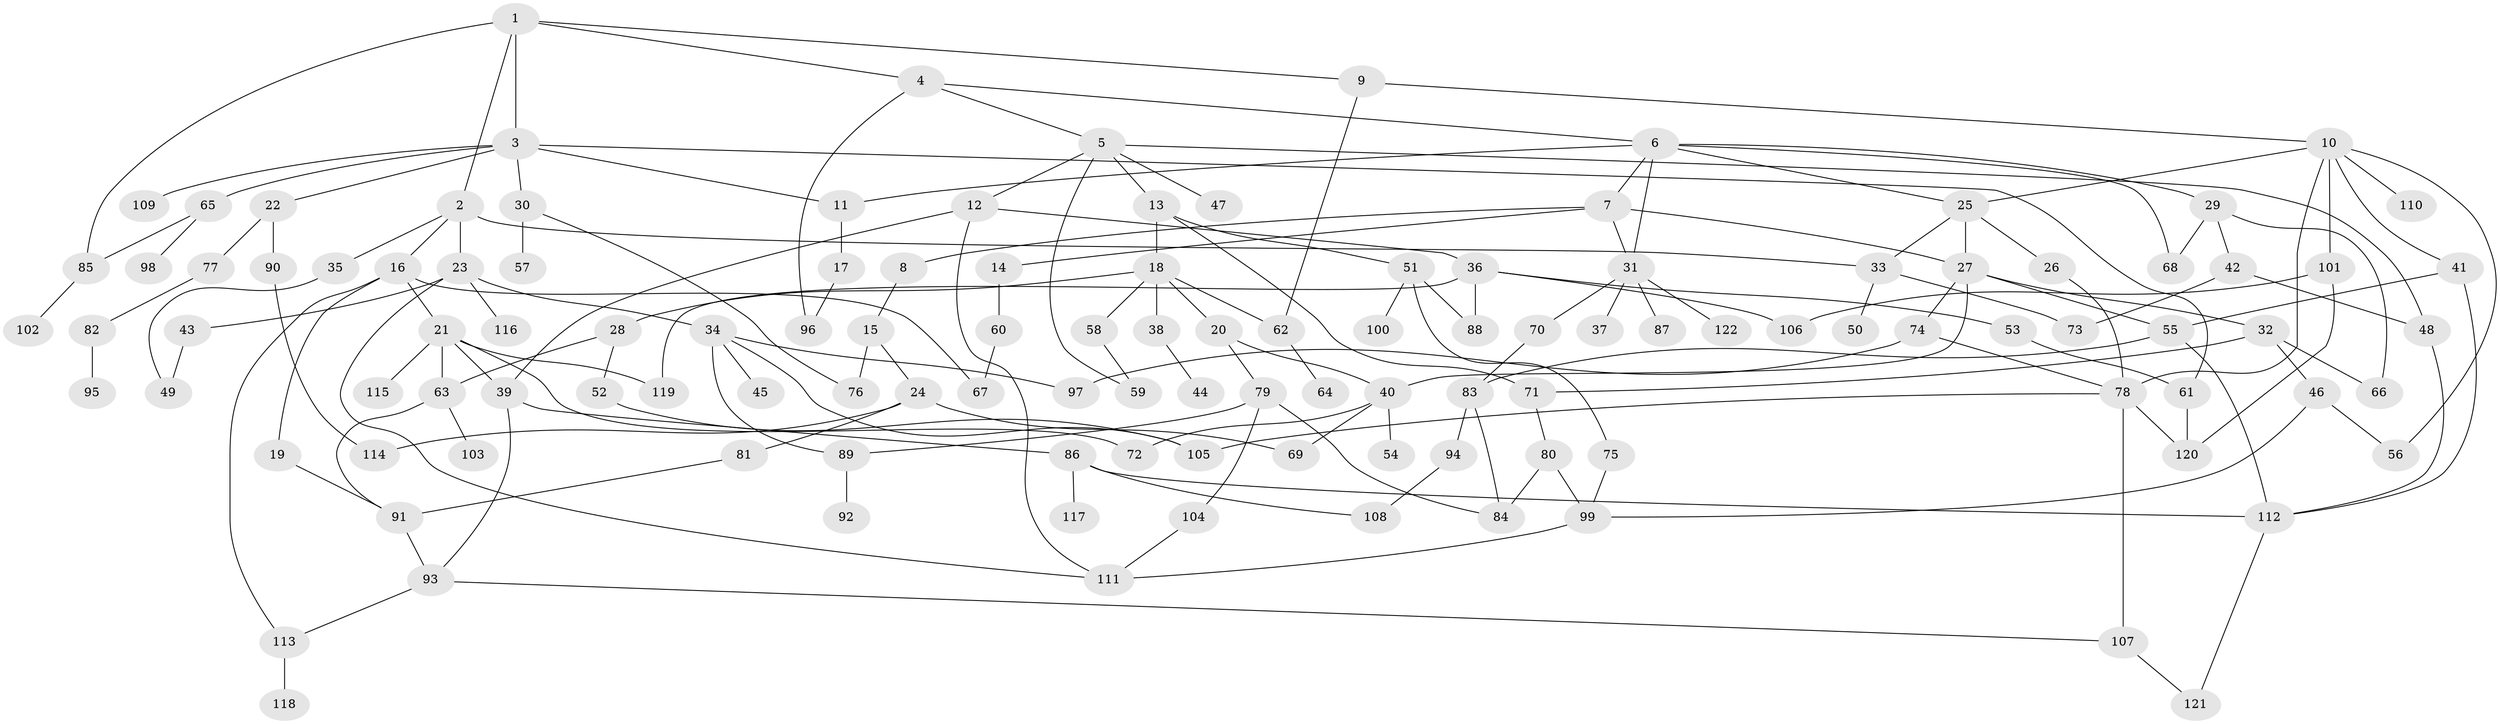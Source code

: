 // Generated by graph-tools (version 1.1) at 2025/25/03/09/25 03:25:27]
// undirected, 122 vertices, 176 edges
graph export_dot {
graph [start="1"]
  node [color=gray90,style=filled];
  1;
  2;
  3;
  4;
  5;
  6;
  7;
  8;
  9;
  10;
  11;
  12;
  13;
  14;
  15;
  16;
  17;
  18;
  19;
  20;
  21;
  22;
  23;
  24;
  25;
  26;
  27;
  28;
  29;
  30;
  31;
  32;
  33;
  34;
  35;
  36;
  37;
  38;
  39;
  40;
  41;
  42;
  43;
  44;
  45;
  46;
  47;
  48;
  49;
  50;
  51;
  52;
  53;
  54;
  55;
  56;
  57;
  58;
  59;
  60;
  61;
  62;
  63;
  64;
  65;
  66;
  67;
  68;
  69;
  70;
  71;
  72;
  73;
  74;
  75;
  76;
  77;
  78;
  79;
  80;
  81;
  82;
  83;
  84;
  85;
  86;
  87;
  88;
  89;
  90;
  91;
  92;
  93;
  94;
  95;
  96;
  97;
  98;
  99;
  100;
  101;
  102;
  103;
  104;
  105;
  106;
  107;
  108;
  109;
  110;
  111;
  112;
  113;
  114;
  115;
  116;
  117;
  118;
  119;
  120;
  121;
  122;
  1 -- 2;
  1 -- 3;
  1 -- 4;
  1 -- 9;
  1 -- 85;
  2 -- 16;
  2 -- 23;
  2 -- 33;
  2 -- 35;
  3 -- 11;
  3 -- 22;
  3 -- 30;
  3 -- 61;
  3 -- 65;
  3 -- 109;
  4 -- 5;
  4 -- 6;
  4 -- 96;
  5 -- 12;
  5 -- 13;
  5 -- 47;
  5 -- 48;
  5 -- 59;
  6 -- 7;
  6 -- 25;
  6 -- 29;
  6 -- 31;
  6 -- 68;
  6 -- 11;
  7 -- 8;
  7 -- 14;
  7 -- 27;
  7 -- 31;
  8 -- 15;
  9 -- 10;
  9 -- 62;
  10 -- 41;
  10 -- 56;
  10 -- 101;
  10 -- 110;
  10 -- 25;
  10 -- 78;
  11 -- 17;
  12 -- 36;
  12 -- 111;
  12 -- 39;
  13 -- 18;
  13 -- 51;
  13 -- 71;
  14 -- 60;
  15 -- 24;
  15 -- 76;
  16 -- 19;
  16 -- 21;
  16 -- 67;
  16 -- 113;
  17 -- 96;
  18 -- 20;
  18 -- 28;
  18 -- 38;
  18 -- 58;
  18 -- 62;
  19 -- 91;
  20 -- 40;
  20 -- 79;
  21 -- 39;
  21 -- 115;
  21 -- 72;
  21 -- 119;
  21 -- 63;
  22 -- 77;
  22 -- 90;
  23 -- 34;
  23 -- 43;
  23 -- 111;
  23 -- 116;
  24 -- 81;
  24 -- 114;
  24 -- 69;
  25 -- 26;
  25 -- 27;
  25 -- 33;
  26 -- 78;
  27 -- 32;
  27 -- 74;
  27 -- 55;
  27 -- 40;
  28 -- 52;
  28 -- 63;
  29 -- 42;
  29 -- 66;
  29 -- 68;
  30 -- 57;
  30 -- 76;
  31 -- 37;
  31 -- 70;
  31 -- 87;
  31 -- 122;
  32 -- 46;
  32 -- 66;
  32 -- 71;
  33 -- 50;
  33 -- 73;
  34 -- 45;
  34 -- 105;
  34 -- 89;
  34 -- 97;
  35 -- 49;
  36 -- 53;
  36 -- 106;
  36 -- 119;
  36 -- 88;
  38 -- 44;
  39 -- 86;
  39 -- 93;
  40 -- 54;
  40 -- 69;
  40 -- 72;
  41 -- 55;
  41 -- 112;
  42 -- 73;
  42 -- 48;
  43 -- 49;
  46 -- 56;
  46 -- 99;
  48 -- 112;
  51 -- 75;
  51 -- 88;
  51 -- 100;
  52 -- 105;
  53 -- 61;
  55 -- 83;
  55 -- 112;
  58 -- 59;
  60 -- 67;
  61 -- 120;
  62 -- 64;
  63 -- 103;
  63 -- 91;
  65 -- 85;
  65 -- 98;
  70 -- 83;
  71 -- 80;
  74 -- 97;
  74 -- 78;
  75 -- 99;
  77 -- 82;
  78 -- 105;
  78 -- 120;
  78 -- 107;
  79 -- 89;
  79 -- 104;
  79 -- 84;
  80 -- 84;
  80 -- 99;
  81 -- 91;
  82 -- 95;
  83 -- 94;
  83 -- 84;
  85 -- 102;
  86 -- 117;
  86 -- 108;
  86 -- 112;
  89 -- 92;
  90 -- 114;
  91 -- 93;
  93 -- 107;
  93 -- 113;
  94 -- 108;
  99 -- 111;
  101 -- 106;
  101 -- 120;
  104 -- 111;
  107 -- 121;
  112 -- 121;
  113 -- 118;
}

